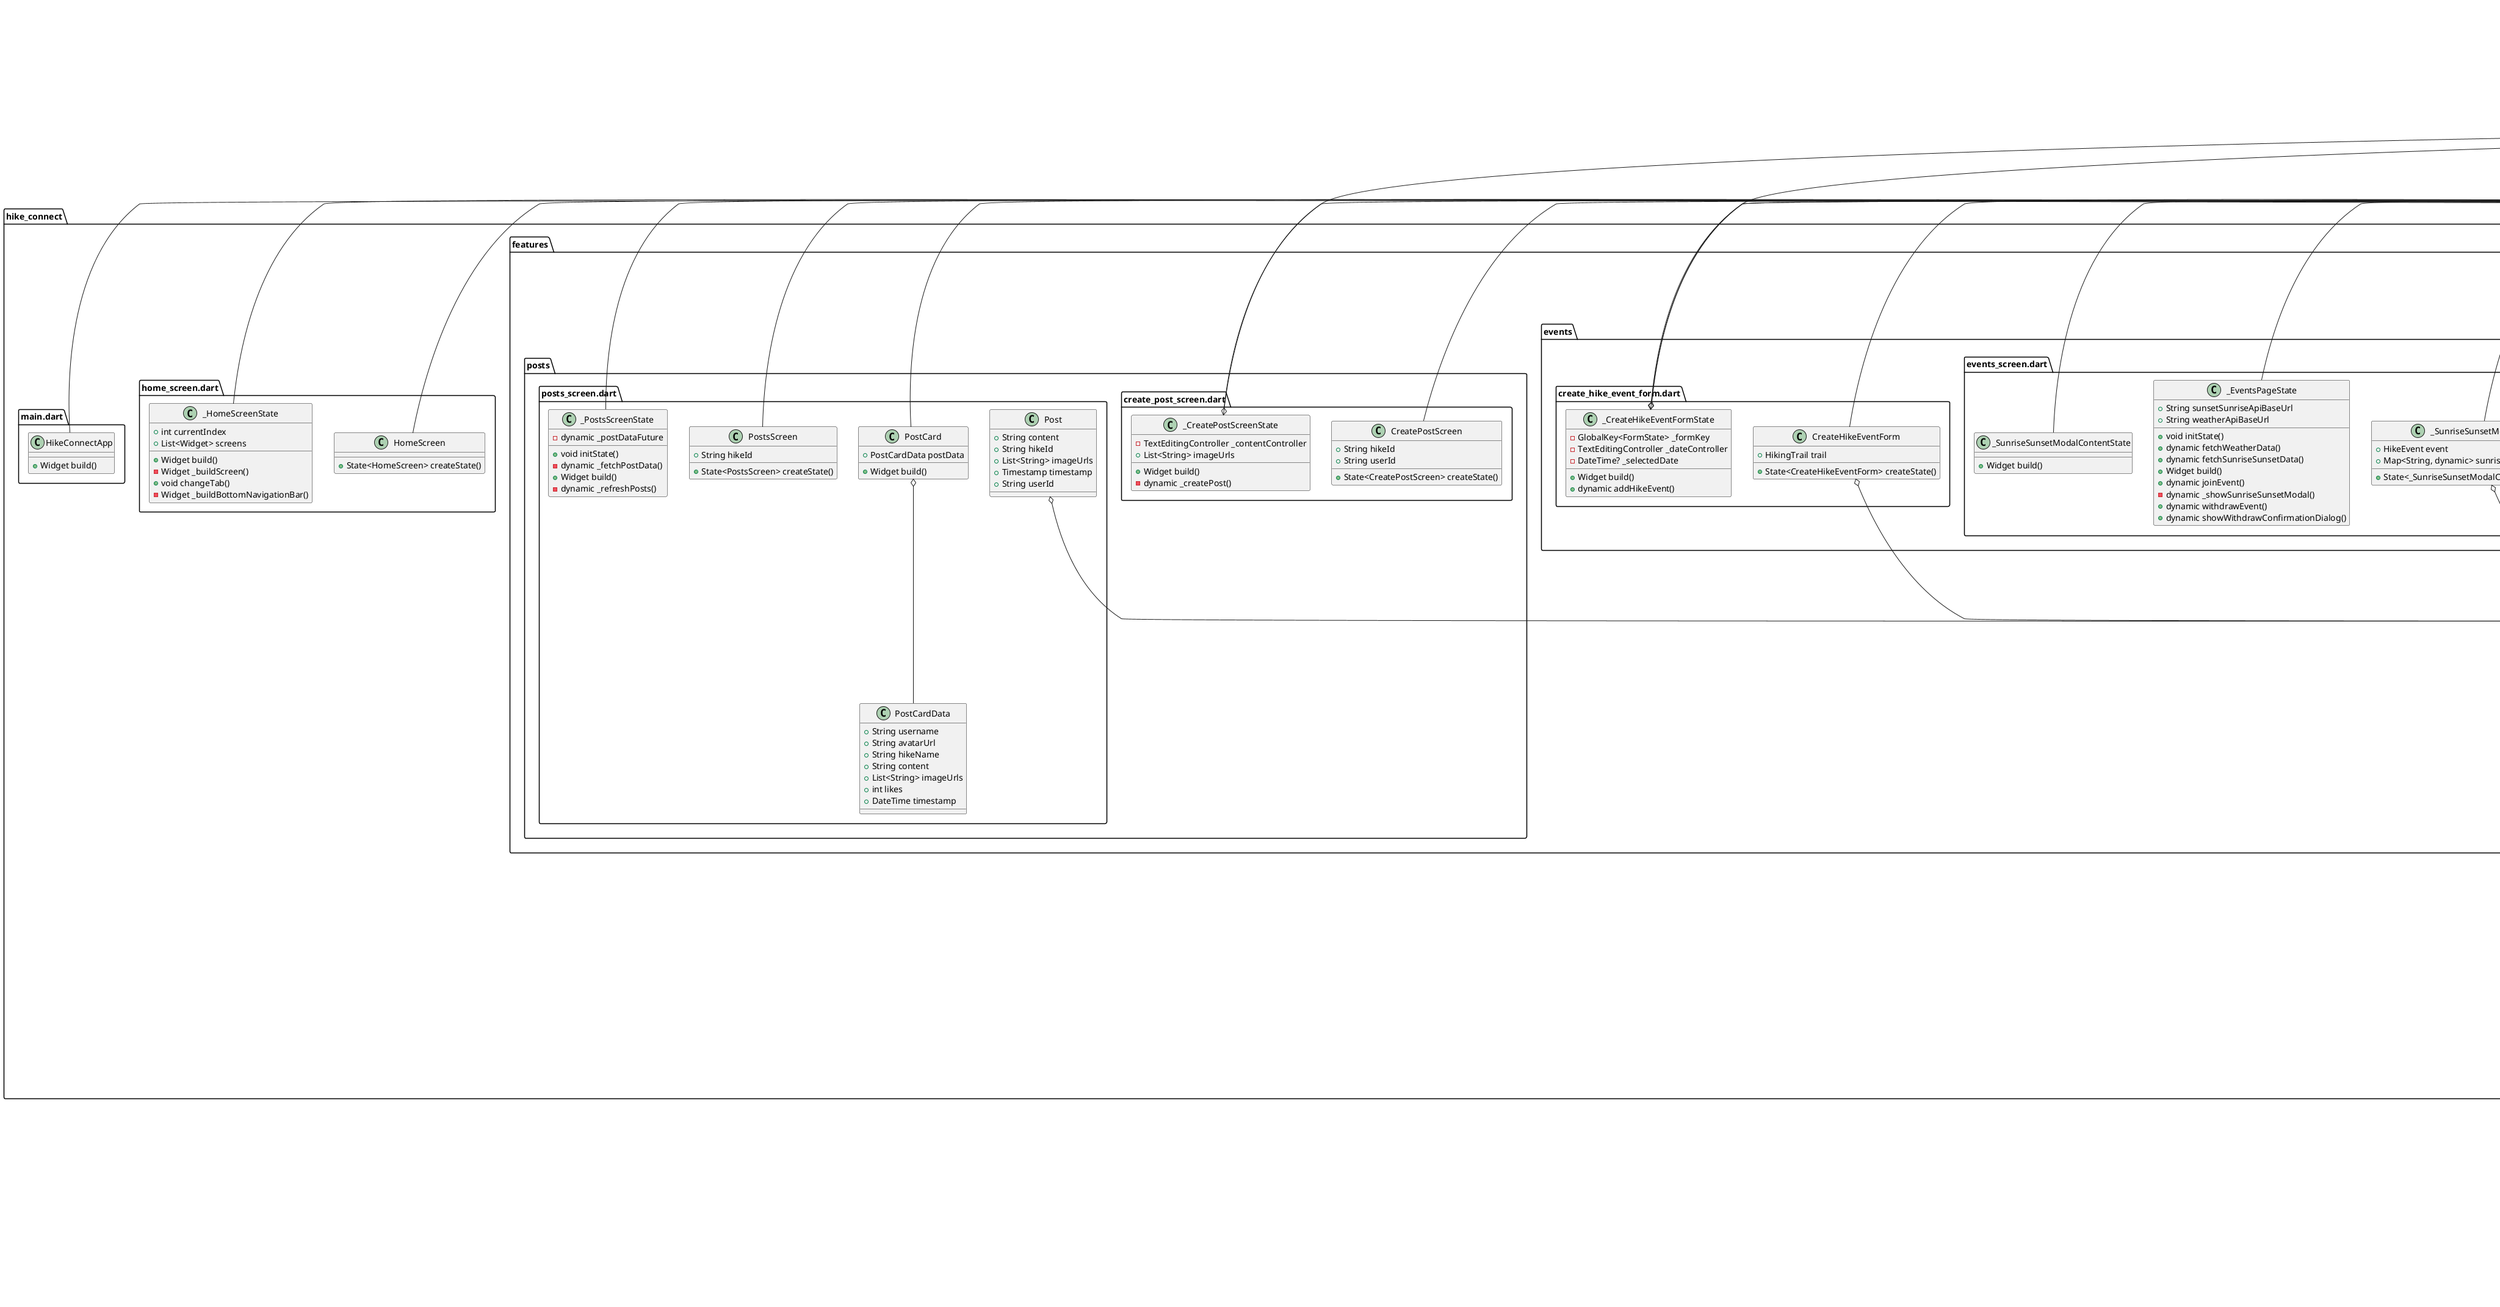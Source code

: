 @startuml
set namespaceSeparator ::

class "hike_connect::app_navigation_cubit.dart::ScreenCubit" {
  +void setScreen()
}

"bloc::src::cubit.dart::Cubit" <|-- "hike_connect::app_navigation_cubit.dart::ScreenCubit"

class "hike_connect::app_navigation_cubit.dart::AppScreen" {
  +int index
  {static} +List<AppScreen> values
  {static} +AppScreen hikes
  {static} +AppScreen events
  {static} +AppScreen profile
}

"hike_connect::app_navigation_cubit.dart::AppScreen" o-- "hike_connect::app_navigation_cubit.dart::AppScreen"
"dart::core::Enum" <|-- "hike_connect::app_navigation_cubit.dart::AppScreen"

class "hike_connect::features::auth::auth_cubit.dart::AuthState" {
  +User? firebaseAuthUser
  +HikerUser? hikerUser
}

"hike_connect::features::auth::auth_cubit.dart::AuthState" o-- "firebase_auth::firebase_auth.dart::User"
"hike_connect::features::auth::auth_cubit.dart::AuthState" o-- "hike_connect::models::hiker_user.dart::HikerUser"

class "hike_connect::features::auth::auth_cubit.dart::BackgroundImageUploading" {
}

"hike_connect::features::auth::auth_cubit.dart::AuthState" <|-- "hike_connect::features::auth::auth_cubit.dart::BackgroundImageUploading"

class "hike_connect::features::auth::auth_cubit.dart::AuthCubit" {
  +void setUser()
  +void setHikerUser()
  +HikerUser? getHikerUser()
  +dynamic addImageAndUpdate()
  +dynamic emitBackgroundImageUploading()
  +dynamic updateBackgroundUrl()
  +void printHikerUserDetails()
}

"bloc::src::cubit.dart::Cubit" <|-- "hike_connect::features::auth::auth_cubit.dart::AuthCubit"

class "hike_connect::features::auth::sign_in_screen.dart::SignInScreen" {
  +State<SignInScreen> createState()
}

"flutter::src::widgets::framework.dart::StatefulWidget" <|-- "hike_connect::features::auth::sign_in_screen.dart::SignInScreen"

class "hike_connect::features::auth::sign_in_screen.dart::_SignInScreenState" {
  +void initState()
  +Widget build()
  -Widget _buildBody()
  +dynamic signInWithGoogle()
  +dynamic fetchHikerUser()
  +dynamic addUserToFirestore()
}

"flutter::src::widgets::framework.dart::State" <|-- "hike_connect::features::auth::sign_in_screen.dart::_SignInScreenState"

class "hike_connect::features::auth::splash_screen.dart::SplashScreen" {
  +State<SplashScreen> createState()
}

"flutter::src::widgets::framework.dart::StatefulWidget" <|-- "hike_connect::features::auth::splash_screen.dart::SplashScreen"

class "hike_connect::features::auth::splash_screen.dart::_SplashScreenState" {
  +void initState()
  +dynamic checkUserAuthentication()
  -dynamic _handleSignedOutUser()
  -dynamic _handleSignedInUser()
  +dynamic addUserToFirestore()
  +dynamic fetchHikerUser()
  +Widget build()
}

"flutter::src::widgets::framework.dart::State" <|-- "hike_connect::features::auth::splash_screen.dart::_SplashScreenState"

class "hike_connect::features::emergency::emergency_info.dart::EmergencyInfo" {
  {static} -String _emergencyPageText
  {static} -String _foodText
  {static} -String _injuryText
  {static} +String getEmergencyPageText()
  {static} +String getFoodPageText()
  {static} +String getInjuryPageText()
}

class "hike_connect::features::emergency::emergency_tabs_screen.dart::EmergencyTabsScreen" {
  +Widget build()
}

"flutter::src::widgets::framework.dart::StatelessWidget" <|-- "hike_connect::features::emergency::emergency_tabs_screen.dart::EmergencyTabsScreen"

class "hike_connect::features::events::chat::chat_messages.dart::ChatMessages" {
  +String eventId
  +List<Map<String, dynamic>> userData
  +Widget build()
}

"flutter::src::widgets::framework.dart::StatelessWidget" <|-- "hike_connect::features::events::chat::chat_messages.dart::ChatMessages"

class "hike_connect::features::events::chat::chat_room_screen.dart::ChatRoomScreen" {
  +String eventId
  +State<ChatRoomScreen> createState()
}

"flutter::src::widgets::framework.dart::StatefulWidget" <|-- "hike_connect::features::events::chat::chat_room_screen.dart::ChatRoomScreen"

class "hike_connect::features::events::chat::chat_room_screen.dart::_ChatRoomScreenState" {
  -TextEditingController _messageController
  -List<Map<String, dynamic>> _userData
  +void initState()
  -dynamic _fetchUserData()
  +Widget build()
  +void sendMessage()
}

"hike_connect::features::events::chat::chat_room_screen.dart::_ChatRoomScreenState" o-- "flutter::src::widgets::editable_text.dart::TextEditingController"
"flutter::src::widgets::framework.dart::State" <|-- "hike_connect::features::events::chat::chat_room_screen.dart::_ChatRoomScreenState"

class "hike_connect::features::events::create_hike_event_form.dart::CreateHikeEventForm" {
  +HikingTrail trail
  +State<CreateHikeEventForm> createState()
}

"hike_connect::features::events::create_hike_event_form.dart::CreateHikeEventForm" o-- "hike_connect::models::hiking_trail.dart::HikingTrail"
"flutter::src::widgets::framework.dart::StatefulWidget" <|-- "hike_connect::features::events::create_hike_event_form.dart::CreateHikeEventForm"

class "hike_connect::features::events::create_hike_event_form.dart::_CreateHikeEventFormState" {
  -GlobalKey<FormState> _formKey
  -TextEditingController _dateController
  -DateTime? _selectedDate
  +Widget build()
  +dynamic addHikeEvent()
}

"hike_connect::features::events::create_hike_event_form.dart::_CreateHikeEventFormState" o-- "flutter::src::widgets::framework.dart::GlobalKey<FormState>"
"hike_connect::features::events::create_hike_event_form.dart::_CreateHikeEventFormState" o-- "flutter::src::widgets::editable_text.dart::TextEditingController"
"flutter::src::widgets::framework.dart::State" <|-- "hike_connect::features::events::create_hike_event_form.dart::_CreateHikeEventFormState"

class "hike_connect::features::events::events_screen.dart::EventsScreen" {
  +State<EventsScreen> createState()
}

"flutter::src::widgets::framework.dart::StatefulWidget" <|-- "hike_connect::features::events::events_screen.dart::EventsScreen"

class "hike_connect::features::events::events_screen.dart::_EventsPageState" {
  +String sunsetSunriseApiBaseUrl
  +String weatherApiBaseUrl
  +void initState()
  +dynamic fetchWeatherData()
  +dynamic fetchSunriseSunsetData()
  +Widget build()
  +dynamic joinEvent()
  -dynamic _showSunriseSunsetModal()
  +dynamic withdrawEvent()
  +dynamic showWithdrawConfirmationDialog()
}

"flutter::src::widgets::framework.dart::State" <|-- "hike_connect::features::events::events_screen.dart::_EventsPageState"

class "hike_connect::features::events::events_screen.dart::_SunriseSunsetModalContent" {
  +HikeEvent event
  +Map<String, dynamic> sunriseSunsetData
  +State<_SunriseSunsetModalContent> createState()
}

"hike_connect::features::events::events_screen.dart::_SunriseSunsetModalContent" o-- "hike_connect::models::hike_event.dart::HikeEvent"
"flutter::src::widgets::framework.dart::StatefulWidget" <|-- "hike_connect::features::events::events_screen.dart::_SunriseSunsetModalContent"

class "hike_connect::features::events::events_screen.dart::_SunriseSunsetModalContentState" {
  +Widget build()
}

"flutter::src::widgets::framework.dart::State" <|-- "hike_connect::features::events::events_screen.dart::_SunriseSunsetModalContentState"

class "hike_connect::features::hiker_profile::hiker_profile_screen.dart::HikerProfileScreen" {
  +State<HikerProfileScreen> createState()
}

"flutter::src::widgets::framework.dart::StatefulWidget" <|-- "hike_connect::features::hiker_profile::hiker_profile_screen.dart::HikerProfileScreen"

class "hike_connect::features::hiker_profile::hiker_profile_screen.dart::_HikerProfileScreenState" {
  +User? user
  -FirebaseAuth _auth
  -GoogleSignIn _googleSignIn
  -FirebaseStorage _storage
  -ImagePicker _imagePicker
  +String imageUrl
  +List<HikeEvent> userEvents
  +void initState()
  +Widget build()
  -dynamic _signOut()
  -dynamic _uploadImageAndSetBackgroundUrl()
  +dynamic fetchUserEvents()
  +dynamic fetchUserEventsList()
  -void _showPhoneNumberDialog()
  -void _updatePhoneNumber()
}

"hike_connect::features::hiker_profile::hiker_profile_screen.dart::_HikerProfileScreenState" o-- "firebase_auth::firebase_auth.dart::User"
"hike_connect::features::hiker_profile::hiker_profile_screen.dart::_HikerProfileScreenState" o-- "firebase_auth::firebase_auth.dart::FirebaseAuth"
"hike_connect::features::hiker_profile::hiker_profile_screen.dart::_HikerProfileScreenState" o-- "google_sign_in::google_sign_in.dart::GoogleSignIn"
"hike_connect::features::hiker_profile::hiker_profile_screen.dart::_HikerProfileScreenState" o-- "firebase_storage::firebase_storage.dart::FirebaseStorage"
"hike_connect::features::hiker_profile::hiker_profile_screen.dart::_HikerProfileScreenState" o-- "image_picker::image_picker.dart::ImagePicker"
"flutter::src::widgets::framework.dart::State" <|-- "hike_connect::features::hiker_profile::hiker_profile_screen.dart::_HikerProfileScreenState"

class "hike_connect::features::hiking_trails::hikes_screen.dart::HikesScreen" {
  +State<HikesScreen> createState()
}

"flutter::src::widgets::framework.dart::StatefulWidget" <|-- "hike_connect::features::hiking_trails::hikes_screen.dart::HikesScreen"

class "hike_connect::features::hiking_trails::hikes_screen.dart::_HikesScreenState" {
  +List<HikingTrail> hikingTrails
  +String selectedDifficulty
  +String selectedCounty
  +List<String> counties
  -int _limit
  -DocumentSnapshot<Object?>? _lastDocument
  +void initState()
  +Widget build()
  +void loadMoreHikes()
  +bool isFavorite()
  +void toggleFavorite()
  +void showSnackBar()
  +dynamic removeFromFavoritesInFirestore()
  +dynamic updateFavoritesInFirestore()
  +void launchMapDirections()
  -void _showAddEventDialog()
  +Widget getMarkingIcon()
  +Widget getDifficultyIcon()
  +Color getDifficultyTextColor()
  +Query<Object?> buildQuery()
  +List<DropdownMenuItem<String>> getCountyDropdownItems()
}

"hike_connect::features::hiking_trails::hikes_screen.dart::_HikesScreenState" o-- "cloud_firestore::cloud_firestore.dart::DocumentSnapshot<Object>"
"flutter::src::widgets::framework.dart::State" <|-- "hike_connect::features::hiking_trails::hikes_screen.dart::_HikesScreenState"

class "hike_connect::features::hiking_trails::hike_form.dart::HikeForm" {
  +State<HikeForm> createState()
}

"flutter::src::widgets::framework.dart::StatefulWidget" <|-- "hike_connect::features::hiking_trails::hike_form.dart::HikeForm"

class "hike_connect::features::hiking_trails::hike_form.dart::_HikeFormState" {
  -GlobalKey<FormState> _formKey
  +TextEditingController routeNameController
  +TextEditingController administratorController
  +TextEditingController locationController
  +TextEditingController countyController
  +TextEditingController markingController
  +TextEditingController routeDurationController
  +TextEditingController degreeOfDifficultyController
  +TextEditingController seasonalityController
  +TextEditingController equipmentLevelController
  +TextEditingController latitudeController
  +TextEditingController longitudeController
  +Widget build()
  +dynamic saveHikingTrail()
  -void _clearForm()
}

"hike_connect::features::hiking_trails::hike_form.dart::_HikeFormState" o-- "flutter::src::widgets::framework.dart::GlobalKey<FormState>"
"hike_connect::features::hiking_trails::hike_form.dart::_HikeFormState" o-- "flutter::src::widgets::editable_text.dart::TextEditingController"
"flutter::src::widgets::framework.dart::State" <|-- "hike_connect::features::hiking_trails::hike_form.dart::_HikeFormState"

class "hike_connect::features::posts::create_post_screen.dart::CreatePostScreen" {
  +String hikeId
  +String userId
  +State<CreatePostScreen> createState()
}

"flutter::src::widgets::framework.dart::StatefulWidget" <|-- "hike_connect::features::posts::create_post_screen.dart::CreatePostScreen"

class "hike_connect::features::posts::create_post_screen.dart::_CreatePostScreenState" {
  -TextEditingController _contentController
  +List<String> imageUrls
  +Widget build()
  -dynamic _createPost()
}

"hike_connect::features::posts::create_post_screen.dart::_CreatePostScreenState" o-- "flutter::src::widgets::editable_text.dart::TextEditingController"
"flutter::src::widgets::framework.dart::State" <|-- "hike_connect::features::posts::create_post_screen.dart::_CreatePostScreenState"

class "hike_connect::features::posts::posts_screen.dart::PostsScreen" {
  +String hikeId
  +State<PostsScreen> createState()
}

"flutter::src::widgets::framework.dart::StatefulWidget" <|-- "hike_connect::features::posts::posts_screen.dart::PostsScreen"

class "hike_connect::features::posts::posts_screen.dart::_PostsScreenState" {
  -dynamic _postDataFuture
  +void initState()
  -dynamic _fetchPostData()
  +Widget build()
  -dynamic _refreshPosts()
}

"flutter::src::widgets::framework.dart::State" <|-- "hike_connect::features::posts::posts_screen.dart::_PostsScreenState"

class "hike_connect::features::posts::posts_screen.dart::PostCard" {
  +PostCardData postData
  +Widget build()
}

"hike_connect::features::posts::posts_screen.dart::PostCard" o-- "hike_connect::features::posts::posts_screen.dart::PostCardData"
"flutter::src::widgets::framework.dart::StatelessWidget" <|-- "hike_connect::features::posts::posts_screen.dart::PostCard"

class "hike_connect::features::posts::posts_screen.dart::PostCardData" {
  +String username
  +String avatarUrl
  +String hikeName
  +String content
  +List<String> imageUrls
  +int likes
  +DateTime timestamp
}

class "hike_connect::features::posts::posts_screen.dart::Post" {
  +String content
  +String hikeId
  +List<String> imageUrls
  +Timestamp timestamp
  +String userId
}

"hike_connect::features::posts::posts_screen.dart::Post" o-- "cloud_firestore_platform_interface::src::timestamp.dart::Timestamp"

class "hike_connect::firebase_options.dart::DefaultFirebaseOptions" {
  {static} +FirebaseOptions web
  {static} +FirebaseOptions android
  {static} +FirebaseOptions ios
  {static} +FirebaseOptions macos
  {static} +FirebaseOptions currentPlatform
}

"hike_connect::firebase_options.dart::DefaultFirebaseOptions" o-- "firebase_core_platform_interface::firebase_core_platform_interface.dart::FirebaseOptions"

class "hike_connect::home_screen.dart::HomeScreen" {
  +State<HomeScreen> createState()
}

"flutter::src::widgets::framework.dart::StatefulWidget" <|-- "hike_connect::home_screen.dart::HomeScreen"

class "hike_connect::home_screen.dart::_HomeScreenState" {
  +int currentIndex
  +List<Widget> screens
  +Widget build()
  -Widget _buildScreen()
  +void changeTab()
  -Widget _buildBottomNavigationBar()
}

"flutter::src::widgets::framework.dart::State" <|-- "hike_connect::home_screen.dart::_HomeScreenState"

class "hike_connect::main.dart::HikeConnectApp" {
  +Widget build()
}

"flutter::src::widgets::framework.dart::StatelessWidget" <|-- "hike_connect::main.dart::HikeConnectApp"

class "hike_connect::map_screen.dart::MapScreen" {
  +String routeName
  +State<MapScreen> createState()
}

"flutter::src::widgets::framework.dart::StatefulWidget" <|-- "hike_connect::map_screen.dart::MapScreen"

class "hike_connect::map_screen.dart::_MapScreenState" {
  +GoogleMapController mapController
  +Set<Marker> markers
  +String geocodingApiBaseUrl
  -LatLng _center
  +void initState()
  -void _onMapCreated()
  +Widget build()
  +void moveCameraToLocation()
  +void zoomToPoint()
  +void zoomToTappedLocation()
  +void geocodeRouteName()
  +void addMarker()
  +void launchMapDirections()
}

"hike_connect::map_screen.dart::_MapScreenState" o-- "google_maps_flutter::google_maps_flutter.dart::GoogleMapController"
"hike_connect::map_screen.dart::_MapScreenState" o-- "google_maps_flutter_platform_interface::src::types::location.dart::LatLng"
"flutter::src::widgets::framework.dart::State" <|-- "hike_connect::map_screen.dart::_MapScreenState"

class "hike_connect::models::event_participant.dart::EventParticipant" {
  +String userId
  +String displayName
  +String phoneNumber
  +String avatarUrl
  +Map<String, dynamic> toMap()
}

class "hike_connect::models::hiker_user.dart::HikerUser" {
  +String uid
  +String displayName
  +String email
  +String? phoneNumber
  +String? avatarUrl
  +String? backgroundUrl
  +List<String>? imageUrls
  +List<String> favoriteHikingTrails
  +Map<String, dynamic> toMap()
  +HikerUser copyWith()
  +void printDetails()
}

class "hike_connect::models::hike_event.dart::HikeEvent" {
  +String id
  +HikingTrail hikingTrail
  +DateTime date
  +List<EventParticipant> participants
  +Map<String, dynamic> toMap()
}

"hike_connect::models::hike_event.dart::HikeEvent" o-- "hike_connect::models::hiking_trail.dart::HikingTrail"

class "hike_connect::models::hiking_trail.dart::HikingTrail" {
  +String? id
  +String routeName
  +String administrator
  +String location
  +String county
  +String marking
  +String routeDuration
  +String degreeOfDifficulty
  +String seasonality
  +String equipmentLevelRequested
  +LatLng? locationLatLng
  +Map<String, dynamic> toMap()
}

"hike_connect::models::hiking_trail.dart::HikingTrail" o-- "google_maps_flutter_platform_interface::src::types::location.dart::LatLng"

class "hike_connect::models::post.dart::Post" {
  +String? id
  +String content
  +String hikeId
  +List<String> imageUrls
  +int likes
  +Timestamp timestamp
  +String userId
  +Map<String, dynamic> toMap()
  +Post copyWith()
}

"hike_connect::models::post.dart::Post" o-- "cloud_firestore_platform_interface::src::timestamp.dart::Timestamp"

class "hike_connect::theme::hike_color.dart::HikeColor" {
  {static} +Color primaryColor
  {static} +Color bgLoginColor
  {static} +Color green
  {static} +Color secondaryColor
  {static} +Color tertiaryColor
  {static} +Color? fourthColor
  {static} +Color infoColor
  {static} +Color infoLightColor
  {static} +Color infoDarkColor
  {static} +Color warningColor
  {static} +Color warningLightColor
  {static} +Color warningDarkColor
  {static} +Color errorColor
  {static} +Color errorLightColor
  {static} +Color errorDarkColor
  {static} +Color white
  {static} +List<Color> gradientColors
}

"hike_connect::theme::hike_color.dart::HikeColor" o-- "dart::ui::Color"

class "hike_connect::theme::hike_connect_theme.dart::HikeConnectTheme" {
  {static} -ThemeData _primaryTheme
  {static} +ThemeData getPrimaryTheme()
}

"hike_connect::theme::hike_connect_theme.dart::HikeConnectTheme" o-- "flutter::src::material::theme_data.dart::ThemeData"

class "hike_connect::utils::widgets::hikes_timeline.dart::HikesTimeline" {
  +List<HikeEvent> pastEvents
  +Widget build()
}

"flutter::src::widgets::framework.dart::StatelessWidget" <|-- "hike_connect::utils::widgets::hikes_timeline.dart::HikesTimeline"

class "hike_connect::utils::widgets::hike_connect_app_bar.dart::HikeConnectAppBar" {
  +String title
  +Size preferredSize
  +Widget build()
}

"hike_connect::utils::widgets::hike_connect_app_bar.dart::HikeConnectAppBar" o-- "dart::ui::Size"
"flutter::src::widgets::framework.dart::StatelessWidget" <|-- "hike_connect::utils::widgets::hike_connect_app_bar.dart::HikeConnectAppBar"
"flutter::src::widgets::preferred_size.dart::PreferredSizeWidget" <|-- "hike_connect::utils::widgets::hike_connect_app_bar.dart::HikeConnectAppBar"

class "hike_connect::utils::widgets::icon_text_row.dart::IconTextRow" {
  +IconData icon
  +String text
  +Widget build()
}

"hike_connect::utils::widgets::icon_text_row.dart::IconTextRow" o-- "flutter::src::widgets::icon_data.dart::IconData"
"flutter::src::widgets::framework.dart::StatelessWidget" <|-- "hike_connect::utils::widgets::icon_text_row.dart::IconTextRow"

class "hike_connect::utils::widgets::row_info.dart::RowInfo" {
  +String info
  +Widget? icon
  +Widget build()
}

"hike_connect::utils::widgets::row_info.dart::RowInfo" o-- "flutter::src::widgets::framework.dart::Widget"
"flutter::src::widgets::framework.dart::StatelessWidget" <|-- "hike_connect::utils::widgets::row_info.dart::RowInfo"


@enduml